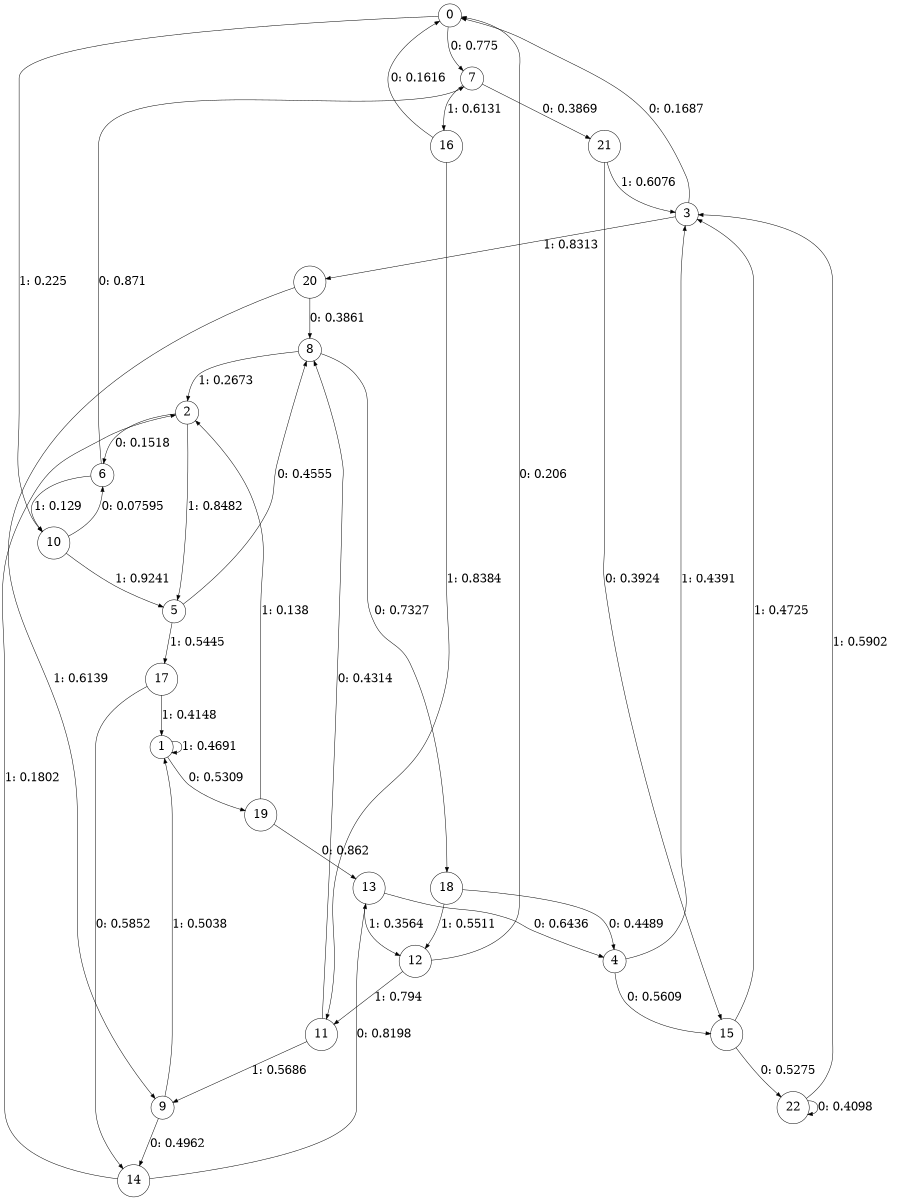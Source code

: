 digraph "ch2randomL5" {
size = "6,8.5";
ratio = "fill";
node [shape = circle];
node [fontsize = 24];
edge [fontsize = 24];
0 -> 7 [label = "0: 0.775    "];
0 -> 10 [label = "1: 0.225    "];
1 -> 19 [label = "0: 0.5309   "];
1 -> 1 [label = "1: 0.4691   "];
2 -> 6 [label = "0: 0.1518   "];
2 -> 5 [label = "1: 0.8482   "];
3 -> 0 [label = "0: 0.1687   "];
3 -> 20 [label = "1: 0.8313   "];
4 -> 15 [label = "0: 0.5609   "];
4 -> 3 [label = "1: 0.4391   "];
5 -> 8 [label = "0: 0.4555   "];
5 -> 17 [label = "1: 0.5445   "];
6 -> 7 [label = "0: 0.871    "];
6 -> 10 [label = "1: 0.129    "];
7 -> 21 [label = "0: 0.3869   "];
7 -> 16 [label = "1: 0.6131   "];
8 -> 18 [label = "0: 0.7327   "];
8 -> 2 [label = "1: 0.2673   "];
9 -> 14 [label = "0: 0.4962   "];
9 -> 1 [label = "1: 0.5038   "];
10 -> 6 [label = "0: 0.07595  "];
10 -> 5 [label = "1: 0.9241   "];
11 -> 8 [label = "0: 0.4314   "];
11 -> 9 [label = "1: 0.5686   "];
12 -> 0 [label = "0: 0.206    "];
12 -> 11 [label = "1: 0.794    "];
13 -> 4 [label = "0: 0.6436   "];
13 -> 12 [label = "1: 0.3564   "];
14 -> 13 [label = "0: 0.8198   "];
14 -> 2 [label = "1: 0.1802   "];
15 -> 22 [label = "0: 0.5275   "];
15 -> 3 [label = "1: 0.4725   "];
16 -> 0 [label = "0: 0.1616   "];
16 -> 11 [label = "1: 0.8384   "];
17 -> 14 [label = "0: 0.5852   "];
17 -> 1 [label = "1: 0.4148   "];
18 -> 4 [label = "0: 0.4489   "];
18 -> 12 [label = "1: 0.5511   "];
19 -> 13 [label = "0: 0.862    "];
19 -> 2 [label = "1: 0.138    "];
20 -> 8 [label = "0: 0.3861   "];
20 -> 9 [label = "1: 0.6139   "];
21 -> 15 [label = "0: 0.3924   "];
21 -> 3 [label = "1: 0.6076   "];
22 -> 22 [label = "0: 0.4098   "];
22 -> 3 [label = "1: 0.5902   "];
}